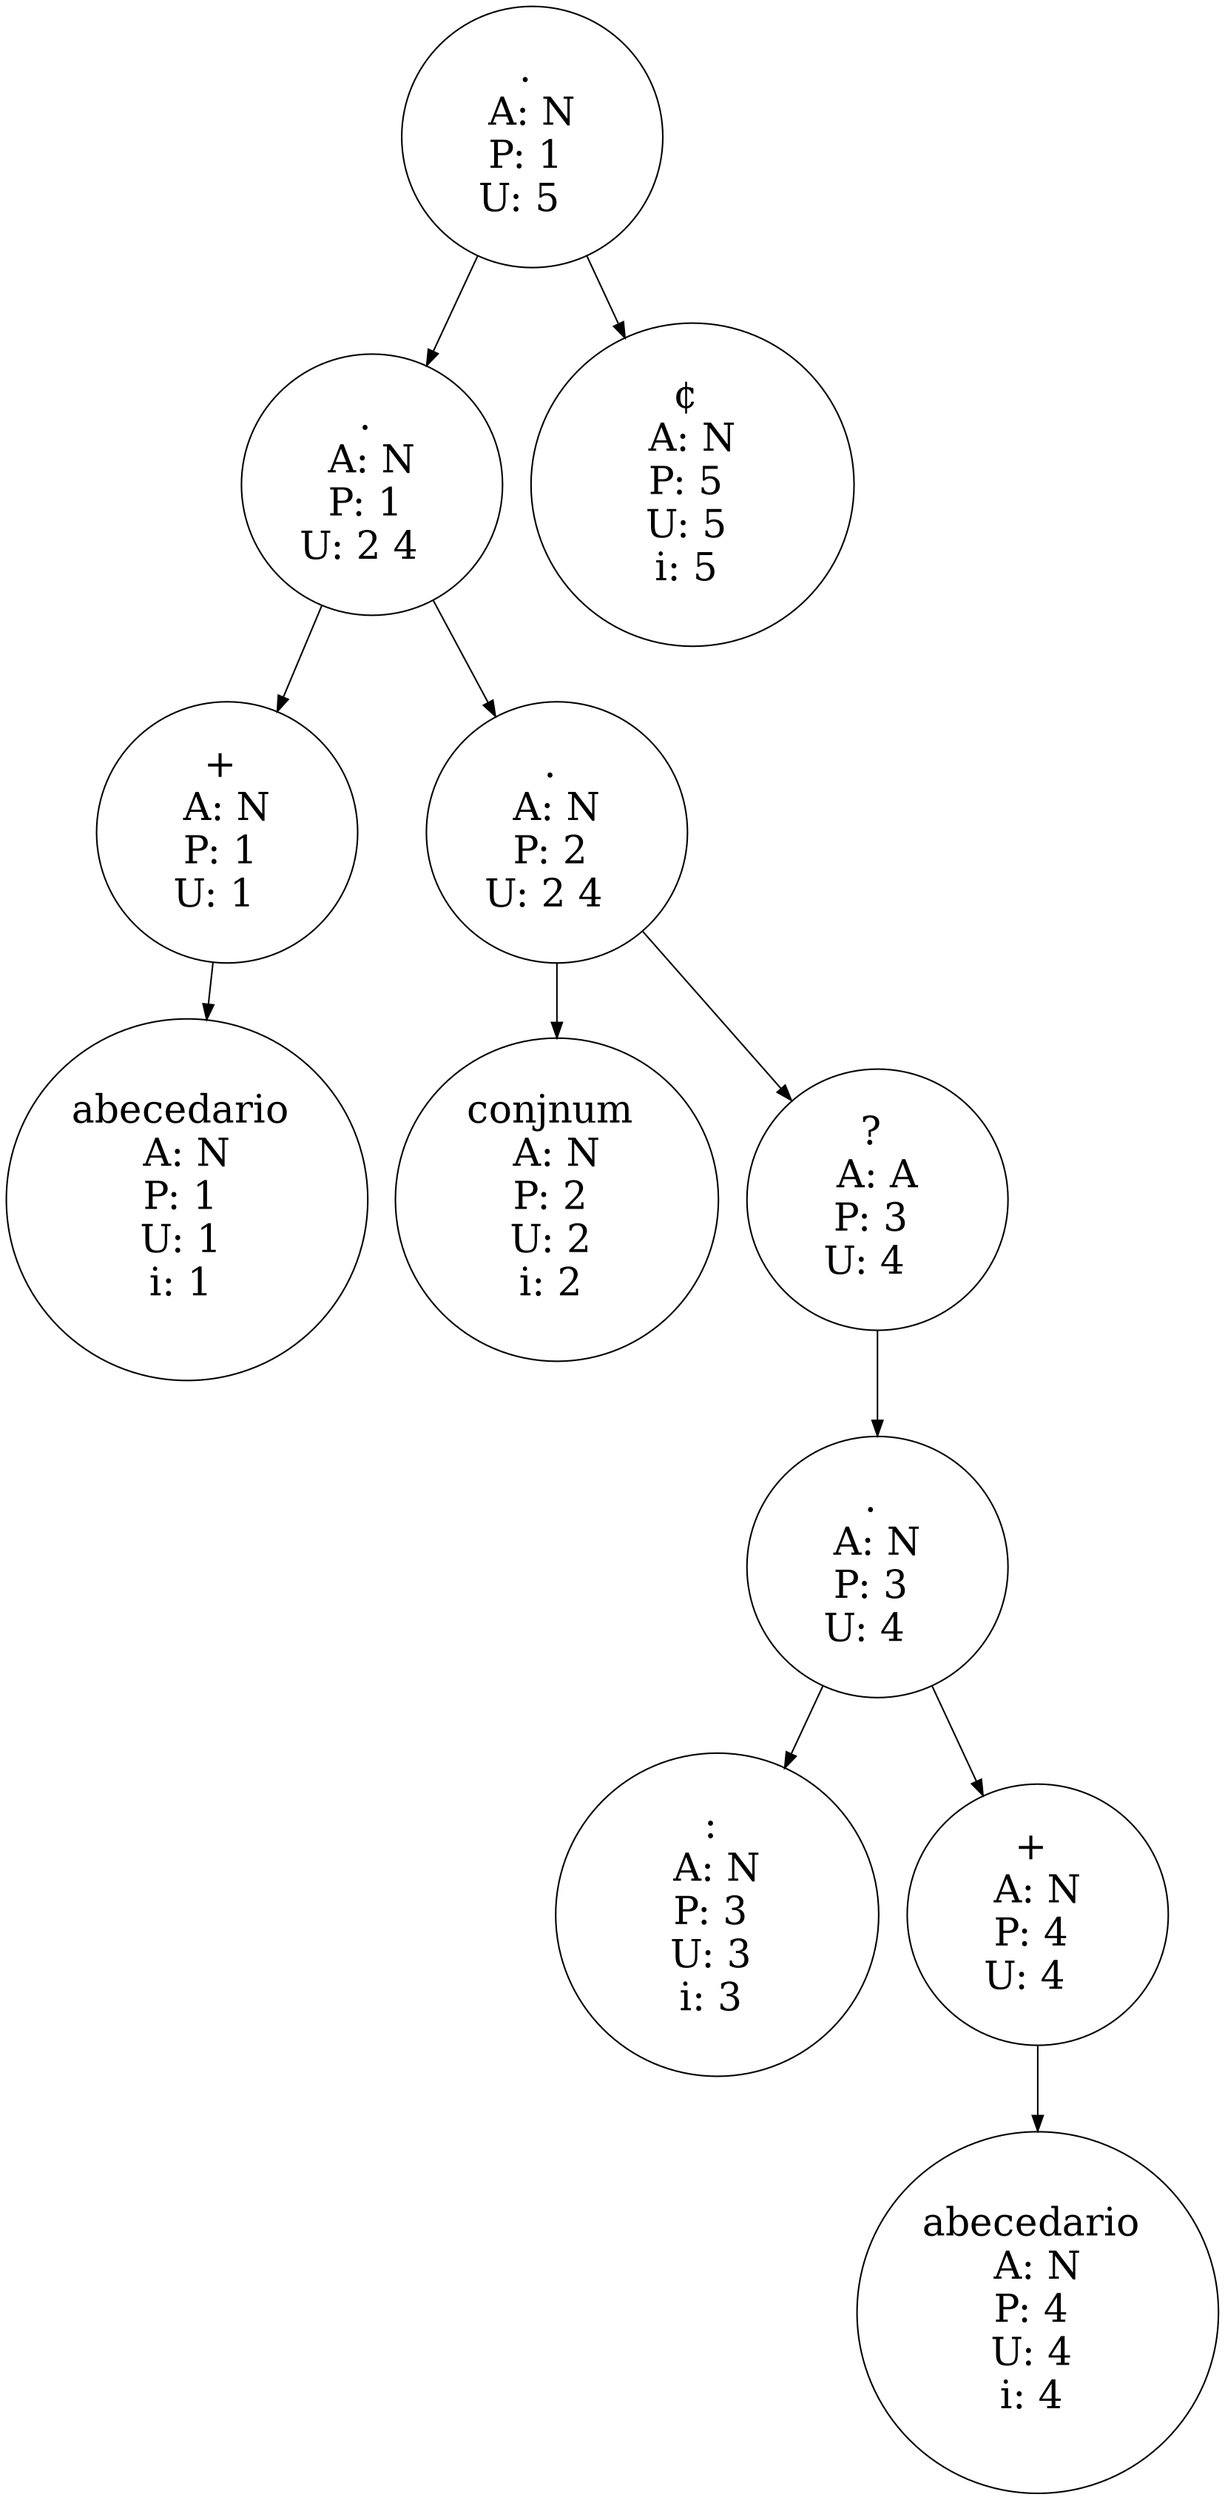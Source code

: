 strict digraph {
splines="line";
rankdir = TB;
node [shape=circle, height=0.5, width=1.5, fontsize=25];
graph[dpi=90];

"0" [label=". 
A: N
P: 1 
U: 5  "];
"1" [label=". 
A: N
P: 1 
U: 2 4  "];
"2" [label="+ 
A: N
P: 1 
U: 1  "];
"3" [label="abecedario 
A: N
P: 1 
U: 1 
i: 1 "];
"2" -> "3";
"1" -> "2";
"4" [label=". 
A: N
P: 2 
U: 2 4  "];
"5" [label="conjnum 
A: N
P: 2 
U: 2 
i: 2 "];
"4" -> "5";
"6" [label="? 
A: A
P: 3 
U: 4  "];
"7" [label=". 
A: N
P: 3 
U: 4  "];
"8" [label=": 
A: N
P: 3 
U: 3 
i: 3 "];
"7" -> "8";
"9" [label="+ 
A: N
P: 4 
U: 4  "];
"10" [label="abecedario 
A: N
P: 4 
U: 4 
i: 4 "];
"9" -> "10";
"7" -> "9";
"6" -> "7";
"4" -> "6";
"1" -> "4";
"0" -> "1";
"11" [label="¢ 
A: N
P: 5 
U: 5 
i: 5 "];
"0" -> "11";
}